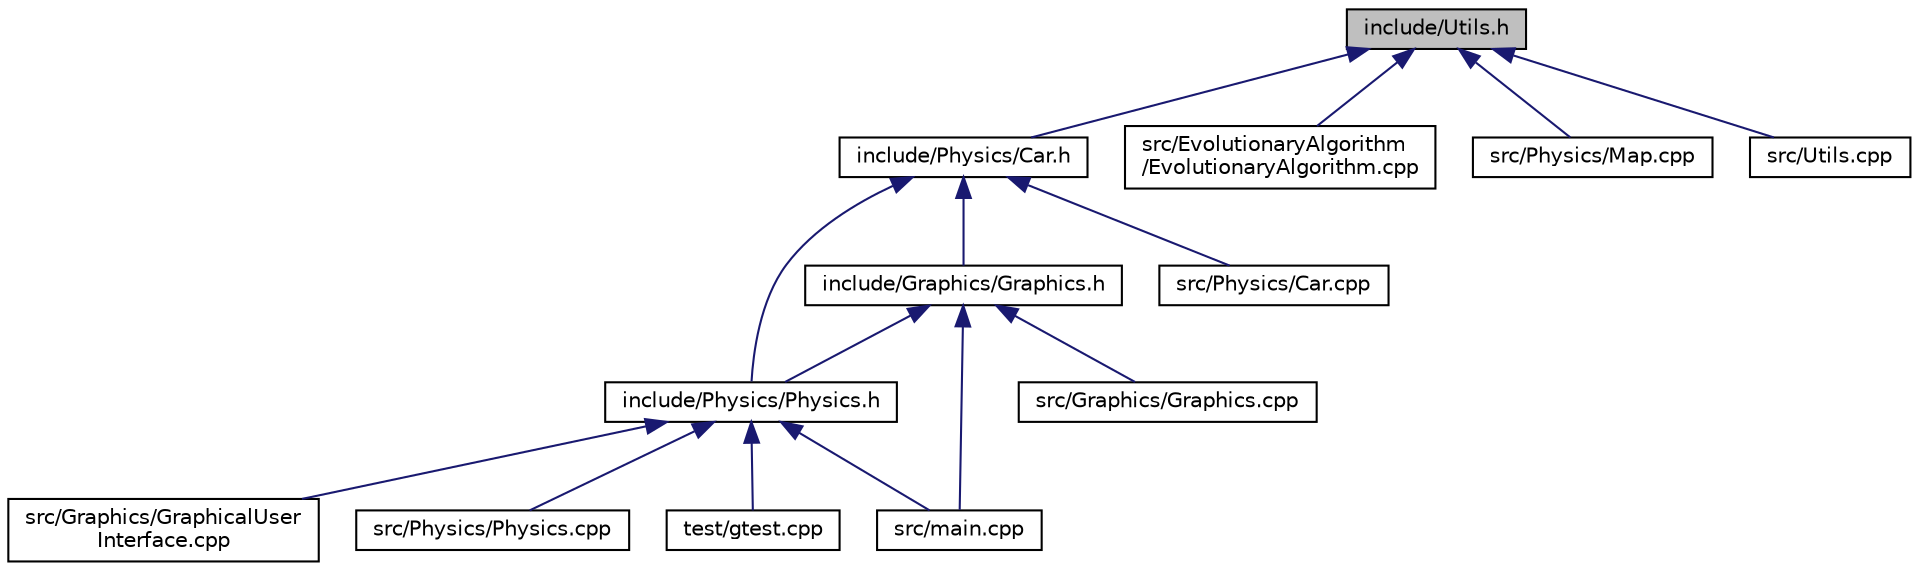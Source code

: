 digraph "include/Utils.h"
{
  edge [fontname="Helvetica",fontsize="10",labelfontname="Helvetica",labelfontsize="10"];
  node [fontname="Helvetica",fontsize="10",shape=record];
  Node5 [label="include/Utils.h",height=0.2,width=0.4,color="black", fillcolor="grey75", style="filled", fontcolor="black"];
  Node5 -> Node6 [dir="back",color="midnightblue",fontsize="10",style="solid"];
  Node6 [label="include/Physics/Car.h",height=0.2,width=0.4,color="black", fillcolor="white", style="filled",URL="$Car_8h.html"];
  Node6 -> Node7 [dir="back",color="midnightblue",fontsize="10",style="solid"];
  Node7 [label="include/Graphics/Graphics.h",height=0.2,width=0.4,color="black", fillcolor="white", style="filled",URL="$Graphics_8h.html"];
  Node7 -> Node8 [dir="back",color="midnightblue",fontsize="10",style="solid"];
  Node8 [label="include/Physics/Physics.h",height=0.2,width=0.4,color="black", fillcolor="white", style="filled",URL="$Physics_8h.html"];
  Node8 -> Node9 [dir="back",color="midnightblue",fontsize="10",style="solid"];
  Node9 [label="src/Graphics/GraphicalUser\lInterface.cpp",height=0.2,width=0.4,color="black", fillcolor="white", style="filled",URL="$GraphicalUserInterface_8cpp.html"];
  Node8 -> Node10 [dir="back",color="midnightblue",fontsize="10",style="solid"];
  Node10 [label="src/main.cpp",height=0.2,width=0.4,color="black", fillcolor="white", style="filled",URL="$main_8cpp.html"];
  Node8 -> Node11 [dir="back",color="midnightblue",fontsize="10",style="solid"];
  Node11 [label="src/Physics/Physics.cpp",height=0.2,width=0.4,color="black", fillcolor="white", style="filled",URL="$Physics_8cpp.html"];
  Node8 -> Node12 [dir="back",color="midnightblue",fontsize="10",style="solid"];
  Node12 [label="test/gtest.cpp",height=0.2,width=0.4,color="black", fillcolor="white", style="filled",URL="$gtest_8cpp.html"];
  Node7 -> Node13 [dir="back",color="midnightblue",fontsize="10",style="solid"];
  Node13 [label="src/Graphics/Graphics.cpp",height=0.2,width=0.4,color="black", fillcolor="white", style="filled",URL="$Graphics_8cpp.html"];
  Node7 -> Node10 [dir="back",color="midnightblue",fontsize="10",style="solid"];
  Node6 -> Node8 [dir="back",color="midnightblue",fontsize="10",style="solid"];
  Node6 -> Node14 [dir="back",color="midnightblue",fontsize="10",style="solid"];
  Node14 [label="src/Physics/Car.cpp",height=0.2,width=0.4,color="black", fillcolor="white", style="filled",URL="$Car_8cpp.html"];
  Node5 -> Node15 [dir="back",color="midnightblue",fontsize="10",style="solid"];
  Node15 [label="src/EvolutionaryAlgorithm\l/EvolutionaryAlgorithm.cpp",height=0.2,width=0.4,color="black", fillcolor="white", style="filled",URL="$EvolutionaryAlgorithm_8cpp.html"];
  Node5 -> Node16 [dir="back",color="midnightblue",fontsize="10",style="solid"];
  Node16 [label="src/Physics/Map.cpp",height=0.2,width=0.4,color="black", fillcolor="white", style="filled",URL="$Map_8cpp.html"];
  Node5 -> Node17 [dir="back",color="midnightblue",fontsize="10",style="solid"];
  Node17 [label="src/Utils.cpp",height=0.2,width=0.4,color="black", fillcolor="white", style="filled",URL="$Utils_8cpp.html"];
}
